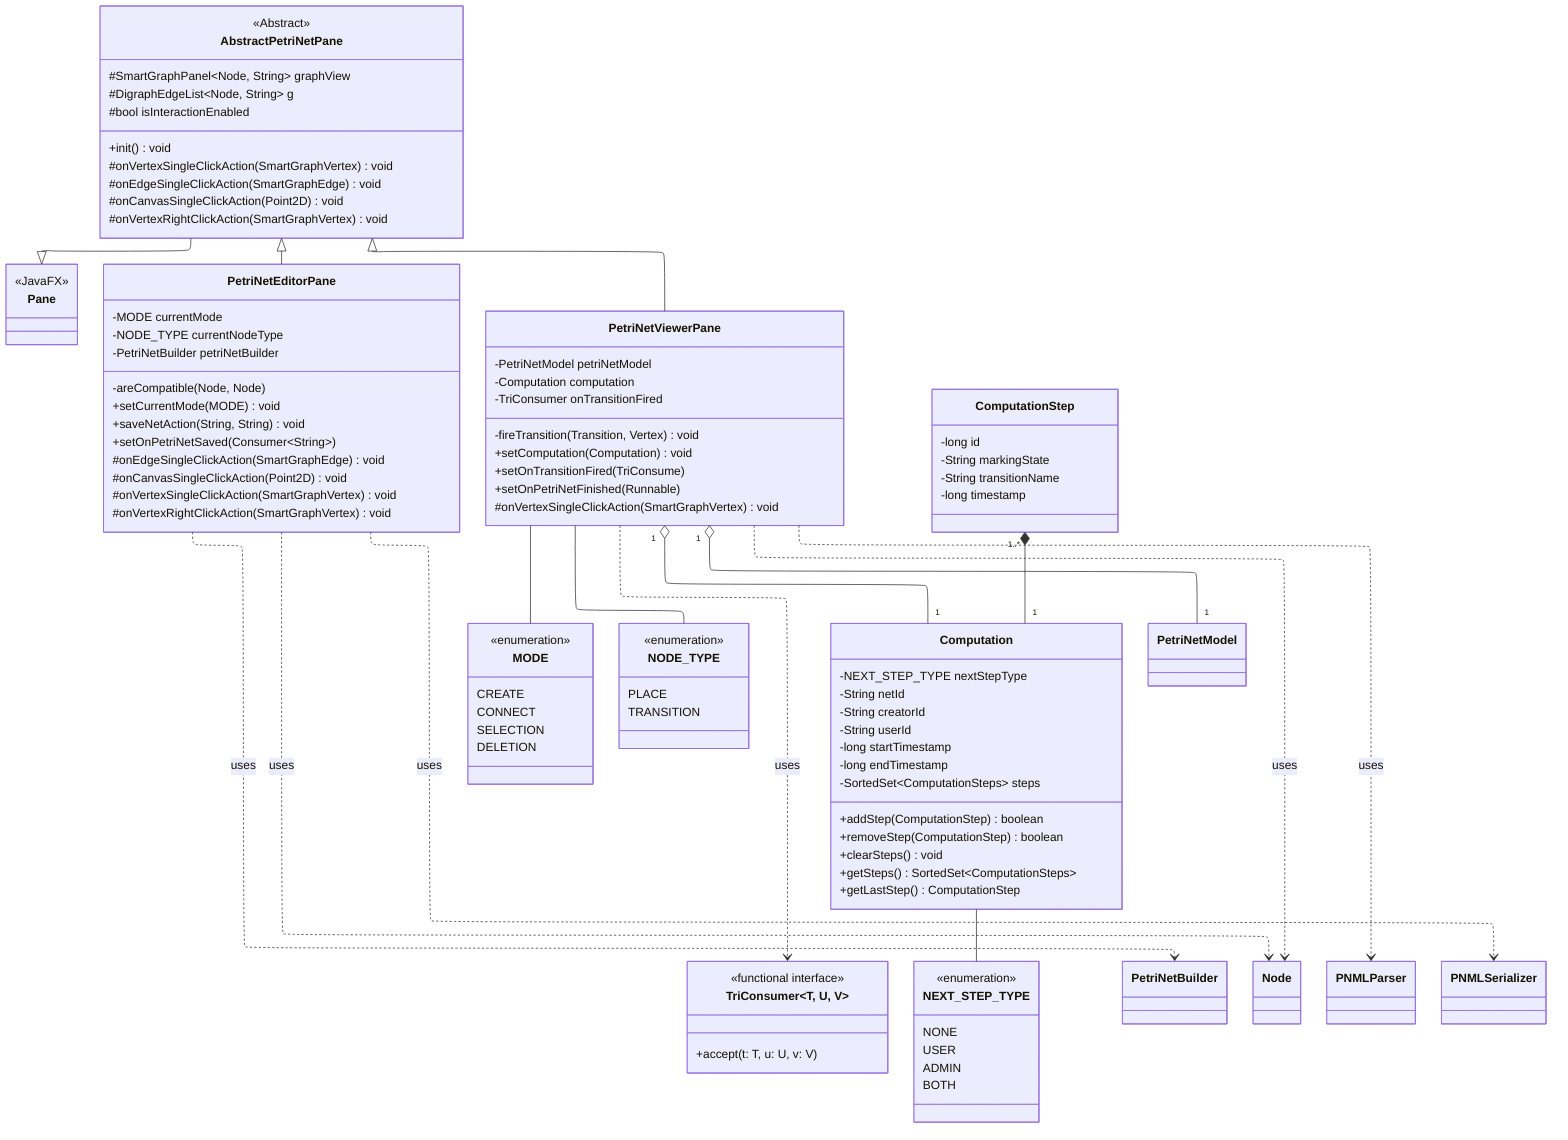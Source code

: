 ---
config:
  layout: elk
---

classDiagram
    direction TB

    class Pane {
        <<JavaFX>>
    }

    class AbstractPetriNetPane {
        <<Abstract>>
        #SmartGraphPanel~Node, String~ graphView
        #DigraphEdgeList~Node, String~ g
        #bool isInteractionEnabled
        +init() void
        #onVertexSingleClickAction(SmartGraphVertex) void
        #onEdgeSingleClickAction(SmartGraphEdge) void
        #onCanvasSingleClickAction(Point2D) void
        #onVertexRightClickAction(SmartGraphVertex) void
    }

    class PetriNetEditorPane {
        -MODE currentMode
        -NODE_TYPE currentNodeType
        -PetriNetBuilder petriNetBuilder
        -areCompatible(Node, Node)
        +setCurrentMode(MODE) void
        +saveNetAction(String, String) void
        +setOnPetriNetSaved(Consumer~String~)
        #onEdgeSingleClickAction(SmartGraphEdge) void
        #onCanvasSingleClickAction(Point2D) void
        #onVertexSingleClickAction(SmartGraphVertex) void
        #onVertexRightClickAction(SmartGraphVertex) void
    }

    class PetriNetViewerPane {
        -PetriNetModel petriNetModel
        -Computation computation
        -TriConsumer onTransitionFired
        -fireTransition(Transition, Vertex) void
        +setComputation(Computation) void
        +setOnTransitionFired(TriConsume)
        +setOnPetriNetFinished(Runnable)
        #onVertexSingleClickAction(SmartGraphVertex) void
    }

    class Computation {
        -NEXT_STEP_TYPE nextStepType
        -String netId
        -String creatorId
        -String userId
        -long startTimestamp
        -long endTimestamp
        -SortedSet~ComputationSteps~ steps
        +addStep(ComputationStep) boolean
        +removeStep(ComputationStep) boolean
        +clearSteps() void
        +getSteps() SortedSet~ComputationSteps~
        +getLastStep() ComputationStep
    }

    class ComputationStep {
        -long id
        -String markingState
        -String transitionName
        -long timestamp
    }

    class TriConsumer~T, U, V~ {
<<functional interface>>
+accept(t: T, u: U, v: V)
}

class MODE {
<<enumeration>>
CREATE
CONNECT
SELECTION
DELETION
}
class NODE_TYPE {
<<enumeration>>
PLACE
TRANSITION
}

class NEXT_STEP_TYPE {
<<enumeration>>
NONE
USER
ADMIN
BOTH
}
AbstractPetriNetPane --|> Pane

PetriNetViewerPane ..> TriConsumer : uses

AbstractPetriNetPane <|-- PetriNetEditorPane
AbstractPetriNetPane <|-- PetriNetViewerPane

PetriNetEditorPane ..> PetriNetBuilder : uses
PetriNetEditorPane ..> Node : uses
PetriNetViewerPane ..> Node : uses
PetriNetViewerPane -- MODE
PetriNetViewerPane -- NODE_TYPE

PetriNetViewerPane ..> PNMLParser : uses
PetriNetEditorPane ..> PNMLSerializer : uses

PetriNetViewerPane "1" o-- "1" PetriNetModel
PetriNetViewerPane "1" o-- "1" Computation
ComputationStep "1..*" *-- "1" Computation
Computation -- NEXT_STEP_TYPE